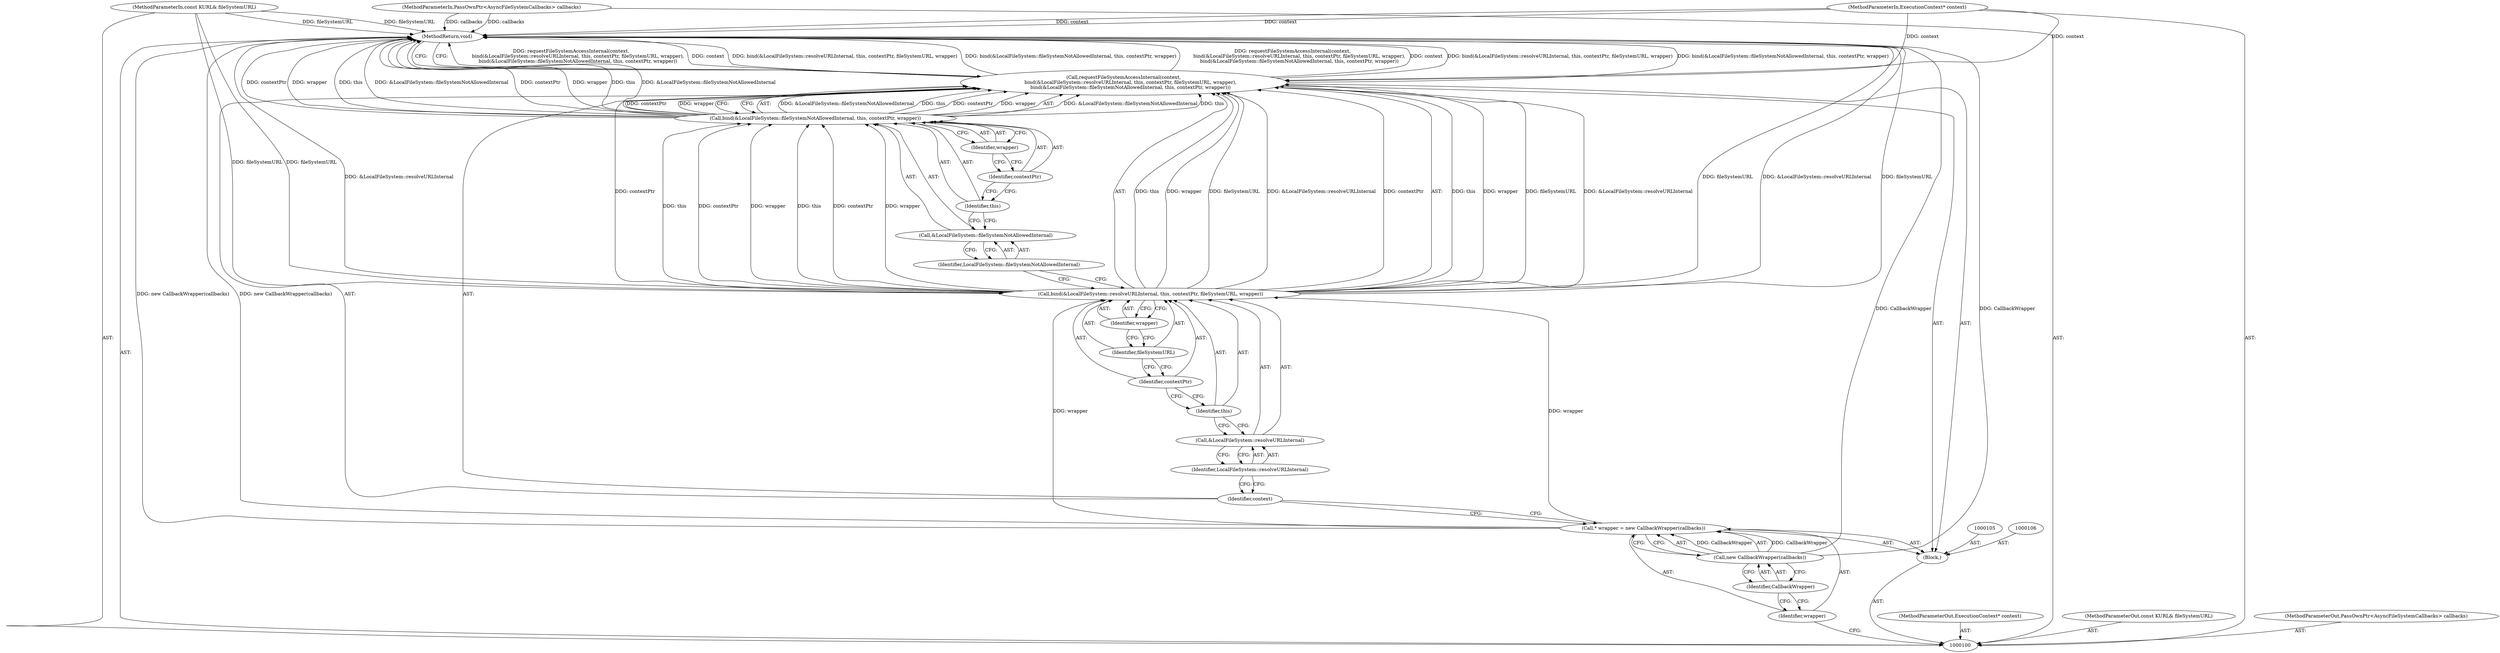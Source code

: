 digraph "0_Chrome_02c8303512ebed345011f7b545e2f418799be2f0_17" {
"1000126" [label="(MethodReturn,void)"];
"1000101" [label="(MethodParameterIn,ExecutionContext* context)"];
"1000161" [label="(MethodParameterOut,ExecutionContext* context)"];
"1000102" [label="(MethodParameterIn,const KURL& fileSystemURL)"];
"1000162" [label="(MethodParameterOut,const KURL& fileSystemURL)"];
"1000103" [label="(MethodParameterIn,PassOwnPtr<AsyncFileSystemCallbacks> callbacks)"];
"1000163" [label="(MethodParameterOut,PassOwnPtr<AsyncFileSystemCallbacks> callbacks)"];
"1000104" [label="(Block,)"];
"1000107" [label="(Call,* wrapper = new CallbackWrapper(callbacks))"];
"1000108" [label="(Identifier,wrapper)"];
"1000109" [label="(Call,new CallbackWrapper(callbacks))"];
"1000110" [label="(Identifier,CallbackWrapper)"];
"1000112" [label="(Identifier,context)"];
"1000111" [label="(Call,requestFileSystemAccessInternal(context,\n         bind(&LocalFileSystem::resolveURLInternal, this, contextPtr, fileSystemURL, wrapper),\n         bind(&LocalFileSystem::fileSystemNotAllowedInternal, this, contextPtr, wrapper)))"];
"1000114" [label="(Call,&LocalFileSystem::resolveURLInternal)"];
"1000115" [label="(Identifier,LocalFileSystem::resolveURLInternal)"];
"1000116" [label="(Identifier,this)"];
"1000117" [label="(Identifier,contextPtr)"];
"1000118" [label="(Identifier,fileSystemURL)"];
"1000119" [label="(Identifier,wrapper)"];
"1000113" [label="(Call,bind(&LocalFileSystem::resolveURLInternal, this, contextPtr, fileSystemURL, wrapper))"];
"1000121" [label="(Call,&LocalFileSystem::fileSystemNotAllowedInternal)"];
"1000122" [label="(Identifier,LocalFileSystem::fileSystemNotAllowedInternal)"];
"1000123" [label="(Identifier,this)"];
"1000124" [label="(Identifier,contextPtr)"];
"1000125" [label="(Identifier,wrapper)"];
"1000120" [label="(Call,bind(&LocalFileSystem::fileSystemNotAllowedInternal, this, contextPtr, wrapper))"];
"1000126" -> "1000100"  [label="AST: "];
"1000126" -> "1000111"  [label="CFG: "];
"1000120" -> "1000126"  [label="DDG: wrapper"];
"1000120" -> "1000126"  [label="DDG: this"];
"1000120" -> "1000126"  [label="DDG: &LocalFileSystem::fileSystemNotAllowedInternal"];
"1000120" -> "1000126"  [label="DDG: contextPtr"];
"1000113" -> "1000126"  [label="DDG: &LocalFileSystem::resolveURLInternal"];
"1000113" -> "1000126"  [label="DDG: fileSystemURL"];
"1000103" -> "1000126"  [label="DDG: callbacks"];
"1000111" -> "1000126"  [label="DDG: requestFileSystemAccessInternal(context,\n         bind(&LocalFileSystem::resolveURLInternal, this, contextPtr, fileSystemURL, wrapper),\n         bind(&LocalFileSystem::fileSystemNotAllowedInternal, this, contextPtr, wrapper))"];
"1000111" -> "1000126"  [label="DDG: context"];
"1000111" -> "1000126"  [label="DDG: bind(&LocalFileSystem::resolveURLInternal, this, contextPtr, fileSystemURL, wrapper)"];
"1000111" -> "1000126"  [label="DDG: bind(&LocalFileSystem::fileSystemNotAllowedInternal, this, contextPtr, wrapper)"];
"1000107" -> "1000126"  [label="DDG: new CallbackWrapper(callbacks)"];
"1000102" -> "1000126"  [label="DDG: fileSystemURL"];
"1000101" -> "1000126"  [label="DDG: context"];
"1000109" -> "1000126"  [label="DDG: CallbackWrapper"];
"1000101" -> "1000100"  [label="AST: "];
"1000101" -> "1000126"  [label="DDG: context"];
"1000101" -> "1000111"  [label="DDG: context"];
"1000161" -> "1000100"  [label="AST: "];
"1000102" -> "1000100"  [label="AST: "];
"1000102" -> "1000126"  [label="DDG: fileSystemURL"];
"1000102" -> "1000113"  [label="DDG: fileSystemURL"];
"1000162" -> "1000100"  [label="AST: "];
"1000103" -> "1000100"  [label="AST: "];
"1000103" -> "1000126"  [label="DDG: callbacks"];
"1000163" -> "1000100"  [label="AST: "];
"1000104" -> "1000100"  [label="AST: "];
"1000105" -> "1000104"  [label="AST: "];
"1000106" -> "1000104"  [label="AST: "];
"1000107" -> "1000104"  [label="AST: "];
"1000111" -> "1000104"  [label="AST: "];
"1000107" -> "1000104"  [label="AST: "];
"1000107" -> "1000109"  [label="CFG: "];
"1000108" -> "1000107"  [label="AST: "];
"1000109" -> "1000107"  [label="AST: "];
"1000112" -> "1000107"  [label="CFG: "];
"1000107" -> "1000126"  [label="DDG: new CallbackWrapper(callbacks)"];
"1000109" -> "1000107"  [label="DDG: CallbackWrapper"];
"1000107" -> "1000113"  [label="DDG: wrapper"];
"1000108" -> "1000107"  [label="AST: "];
"1000108" -> "1000100"  [label="CFG: "];
"1000110" -> "1000108"  [label="CFG: "];
"1000109" -> "1000107"  [label="AST: "];
"1000109" -> "1000110"  [label="CFG: "];
"1000110" -> "1000109"  [label="AST: "];
"1000107" -> "1000109"  [label="CFG: "];
"1000109" -> "1000126"  [label="DDG: CallbackWrapper"];
"1000109" -> "1000107"  [label="DDG: CallbackWrapper"];
"1000110" -> "1000109"  [label="AST: "];
"1000110" -> "1000108"  [label="CFG: "];
"1000109" -> "1000110"  [label="CFG: "];
"1000112" -> "1000111"  [label="AST: "];
"1000112" -> "1000107"  [label="CFG: "];
"1000115" -> "1000112"  [label="CFG: "];
"1000111" -> "1000104"  [label="AST: "];
"1000111" -> "1000120"  [label="CFG: "];
"1000112" -> "1000111"  [label="AST: "];
"1000113" -> "1000111"  [label="AST: "];
"1000120" -> "1000111"  [label="AST: "];
"1000126" -> "1000111"  [label="CFG: "];
"1000111" -> "1000126"  [label="DDG: requestFileSystemAccessInternal(context,\n         bind(&LocalFileSystem::resolveURLInternal, this, contextPtr, fileSystemURL, wrapper),\n         bind(&LocalFileSystem::fileSystemNotAllowedInternal, this, contextPtr, wrapper))"];
"1000111" -> "1000126"  [label="DDG: context"];
"1000111" -> "1000126"  [label="DDG: bind(&LocalFileSystem::resolveURLInternal, this, contextPtr, fileSystemURL, wrapper)"];
"1000111" -> "1000126"  [label="DDG: bind(&LocalFileSystem::fileSystemNotAllowedInternal, this, contextPtr, wrapper)"];
"1000101" -> "1000111"  [label="DDG: context"];
"1000113" -> "1000111"  [label="DDG: this"];
"1000113" -> "1000111"  [label="DDG: wrapper"];
"1000113" -> "1000111"  [label="DDG: fileSystemURL"];
"1000113" -> "1000111"  [label="DDG: &LocalFileSystem::resolveURLInternal"];
"1000113" -> "1000111"  [label="DDG: contextPtr"];
"1000120" -> "1000111"  [label="DDG: &LocalFileSystem::fileSystemNotAllowedInternal"];
"1000120" -> "1000111"  [label="DDG: this"];
"1000120" -> "1000111"  [label="DDG: contextPtr"];
"1000120" -> "1000111"  [label="DDG: wrapper"];
"1000114" -> "1000113"  [label="AST: "];
"1000114" -> "1000115"  [label="CFG: "];
"1000115" -> "1000114"  [label="AST: "];
"1000116" -> "1000114"  [label="CFG: "];
"1000115" -> "1000114"  [label="AST: "];
"1000115" -> "1000112"  [label="CFG: "];
"1000114" -> "1000115"  [label="CFG: "];
"1000116" -> "1000113"  [label="AST: "];
"1000116" -> "1000114"  [label="CFG: "];
"1000117" -> "1000116"  [label="CFG: "];
"1000117" -> "1000113"  [label="AST: "];
"1000117" -> "1000116"  [label="CFG: "];
"1000118" -> "1000117"  [label="CFG: "];
"1000118" -> "1000113"  [label="AST: "];
"1000118" -> "1000117"  [label="CFG: "];
"1000119" -> "1000118"  [label="CFG: "];
"1000119" -> "1000113"  [label="AST: "];
"1000119" -> "1000118"  [label="CFG: "];
"1000113" -> "1000119"  [label="CFG: "];
"1000113" -> "1000111"  [label="AST: "];
"1000113" -> "1000119"  [label="CFG: "];
"1000114" -> "1000113"  [label="AST: "];
"1000116" -> "1000113"  [label="AST: "];
"1000117" -> "1000113"  [label="AST: "];
"1000118" -> "1000113"  [label="AST: "];
"1000119" -> "1000113"  [label="AST: "];
"1000122" -> "1000113"  [label="CFG: "];
"1000113" -> "1000126"  [label="DDG: &LocalFileSystem::resolveURLInternal"];
"1000113" -> "1000126"  [label="DDG: fileSystemURL"];
"1000113" -> "1000111"  [label="DDG: this"];
"1000113" -> "1000111"  [label="DDG: wrapper"];
"1000113" -> "1000111"  [label="DDG: fileSystemURL"];
"1000113" -> "1000111"  [label="DDG: &LocalFileSystem::resolveURLInternal"];
"1000113" -> "1000111"  [label="DDG: contextPtr"];
"1000102" -> "1000113"  [label="DDG: fileSystemURL"];
"1000107" -> "1000113"  [label="DDG: wrapper"];
"1000113" -> "1000120"  [label="DDG: this"];
"1000113" -> "1000120"  [label="DDG: contextPtr"];
"1000113" -> "1000120"  [label="DDG: wrapper"];
"1000121" -> "1000120"  [label="AST: "];
"1000121" -> "1000122"  [label="CFG: "];
"1000122" -> "1000121"  [label="AST: "];
"1000123" -> "1000121"  [label="CFG: "];
"1000122" -> "1000121"  [label="AST: "];
"1000122" -> "1000113"  [label="CFG: "];
"1000121" -> "1000122"  [label="CFG: "];
"1000123" -> "1000120"  [label="AST: "];
"1000123" -> "1000121"  [label="CFG: "];
"1000124" -> "1000123"  [label="CFG: "];
"1000124" -> "1000120"  [label="AST: "];
"1000124" -> "1000123"  [label="CFG: "];
"1000125" -> "1000124"  [label="CFG: "];
"1000125" -> "1000120"  [label="AST: "];
"1000125" -> "1000124"  [label="CFG: "];
"1000120" -> "1000125"  [label="CFG: "];
"1000120" -> "1000111"  [label="AST: "];
"1000120" -> "1000125"  [label="CFG: "];
"1000121" -> "1000120"  [label="AST: "];
"1000123" -> "1000120"  [label="AST: "];
"1000124" -> "1000120"  [label="AST: "];
"1000125" -> "1000120"  [label="AST: "];
"1000111" -> "1000120"  [label="CFG: "];
"1000120" -> "1000126"  [label="DDG: wrapper"];
"1000120" -> "1000126"  [label="DDG: this"];
"1000120" -> "1000126"  [label="DDG: &LocalFileSystem::fileSystemNotAllowedInternal"];
"1000120" -> "1000126"  [label="DDG: contextPtr"];
"1000120" -> "1000111"  [label="DDG: &LocalFileSystem::fileSystemNotAllowedInternal"];
"1000120" -> "1000111"  [label="DDG: this"];
"1000120" -> "1000111"  [label="DDG: contextPtr"];
"1000120" -> "1000111"  [label="DDG: wrapper"];
"1000113" -> "1000120"  [label="DDG: this"];
"1000113" -> "1000120"  [label="DDG: contextPtr"];
"1000113" -> "1000120"  [label="DDG: wrapper"];
}
